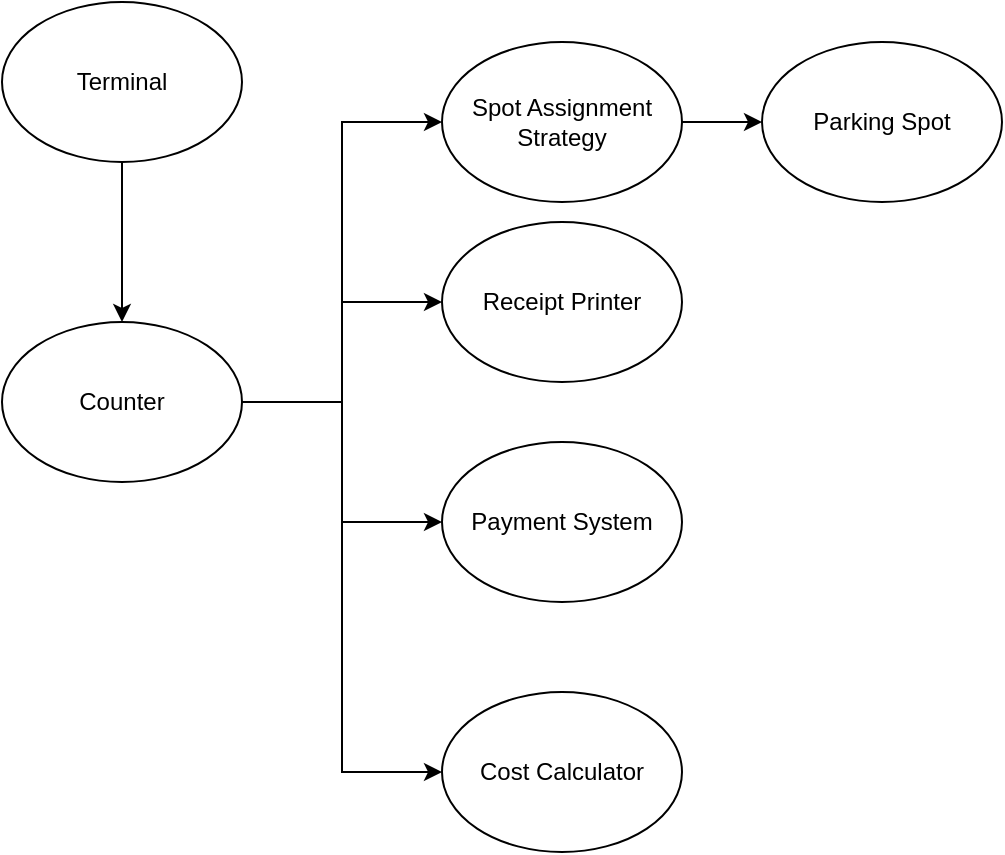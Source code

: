 <mxfile version="24.7.7" pages="2">
  <diagram name="Page-1" id="D8e8T32EyziB8KuOzcuP">
    <mxGraphModel dx="1712" dy="969" grid="1" gridSize="10" guides="1" tooltips="1" connect="1" arrows="1" fold="1" page="1" pageScale="1" pageWidth="827" pageHeight="1169" math="0" shadow="0">
      <root>
        <mxCell id="0" />
        <mxCell id="1" parent="0" />
        <mxCell id="xzlsIk4U3OdRP-VHH35J-20" style="edgeStyle=orthogonalEdgeStyle;rounded=0;orthogonalLoop=1;jettySize=auto;html=1;entryX=0.5;entryY=0;entryDx=0;entryDy=0;" parent="1" source="xzlsIk4U3OdRP-VHH35J-3" target="xzlsIk4U3OdRP-VHH35J-10" edge="1">
          <mxGeometry relative="1" as="geometry" />
        </mxCell>
        <mxCell id="xzlsIk4U3OdRP-VHH35J-3" value="Terminal" style="ellipse;whiteSpace=wrap;html=1;" parent="1" vertex="1">
          <mxGeometry x="180" y="160" width="120" height="80" as="geometry" />
        </mxCell>
        <mxCell id="xzlsIk4U3OdRP-VHH35J-6" value="Parking Spot" style="ellipse;whiteSpace=wrap;html=1;" parent="1" vertex="1">
          <mxGeometry x="560" y="180" width="120" height="80" as="geometry" />
        </mxCell>
        <mxCell id="xzlsIk4U3OdRP-VHH35J-17" style="edgeStyle=orthogonalEdgeStyle;rounded=0;orthogonalLoop=1;jettySize=auto;html=1;entryX=0;entryY=0.5;entryDx=0;entryDy=0;" parent="1" source="xzlsIk4U3OdRP-VHH35J-7" target="xzlsIk4U3OdRP-VHH35J-6" edge="1">
          <mxGeometry relative="1" as="geometry" />
        </mxCell>
        <mxCell id="xzlsIk4U3OdRP-VHH35J-7" value="Spot Assignment Strategy" style="ellipse;whiteSpace=wrap;html=1;" parent="1" vertex="1">
          <mxGeometry x="400" y="180" width="120" height="80" as="geometry" />
        </mxCell>
        <mxCell id="xzlsIk4U3OdRP-VHH35J-8" value="Receipt Printer" style="ellipse;whiteSpace=wrap;html=1;" parent="1" vertex="1">
          <mxGeometry x="400" y="270" width="120" height="80" as="geometry" />
        </mxCell>
        <mxCell id="xzlsIk4U3OdRP-VHH35J-9" value="Payment System" style="ellipse;whiteSpace=wrap;html=1;" parent="1" vertex="1">
          <mxGeometry x="400" y="380" width="120" height="80" as="geometry" />
        </mxCell>
        <mxCell id="xzlsIk4U3OdRP-VHH35J-13" style="edgeStyle=orthogonalEdgeStyle;rounded=0;orthogonalLoop=1;jettySize=auto;html=1;exitX=1;exitY=0.5;exitDx=0;exitDy=0;entryX=0;entryY=0.5;entryDx=0;entryDy=0;" parent="1" source="xzlsIk4U3OdRP-VHH35J-10" target="xzlsIk4U3OdRP-VHH35J-9" edge="1">
          <mxGeometry relative="1" as="geometry" />
        </mxCell>
        <mxCell id="xzlsIk4U3OdRP-VHH35J-15" style="edgeStyle=orthogonalEdgeStyle;rounded=0;orthogonalLoop=1;jettySize=auto;html=1;exitX=1;exitY=0.5;exitDx=0;exitDy=0;entryX=0;entryY=0.5;entryDx=0;entryDy=0;" parent="1" source="xzlsIk4U3OdRP-VHH35J-10" target="xzlsIk4U3OdRP-VHH35J-8" edge="1">
          <mxGeometry relative="1" as="geometry" />
        </mxCell>
        <mxCell id="xzlsIk4U3OdRP-VHH35J-16" style="edgeStyle=orthogonalEdgeStyle;rounded=0;orthogonalLoop=1;jettySize=auto;html=1;exitX=1;exitY=0.5;exitDx=0;exitDy=0;entryX=0;entryY=0.5;entryDx=0;entryDy=0;" parent="1" source="xzlsIk4U3OdRP-VHH35J-10" target="xzlsIk4U3OdRP-VHH35J-7" edge="1">
          <mxGeometry relative="1" as="geometry" />
        </mxCell>
        <mxCell id="xzlsIk4U3OdRP-VHH35J-21" style="edgeStyle=orthogonalEdgeStyle;rounded=0;orthogonalLoop=1;jettySize=auto;html=1;entryX=0;entryY=0.5;entryDx=0;entryDy=0;" parent="1" source="xzlsIk4U3OdRP-VHH35J-10" target="xzlsIk4U3OdRP-VHH35J-11" edge="1">
          <mxGeometry relative="1" as="geometry" />
        </mxCell>
        <mxCell id="xzlsIk4U3OdRP-VHH35J-10" value="Counter" style="ellipse;whiteSpace=wrap;html=1;" parent="1" vertex="1">
          <mxGeometry x="180" y="320" width="120" height="80" as="geometry" />
        </mxCell>
        <mxCell id="xzlsIk4U3OdRP-VHH35J-11" value="Cost Calculator" style="ellipse;whiteSpace=wrap;html=1;" parent="1" vertex="1">
          <mxGeometry x="400" y="505" width="120" height="80" as="geometry" />
        </mxCell>
      </root>
    </mxGraphModel>
  </diagram>
  <diagram id="ui4YtIHVpcOvyDYOn_GS" name="Page-2">
    <mxGraphModel dx="1712" dy="1003" grid="1" gridSize="10" guides="1" tooltips="1" connect="1" arrows="1" fold="1" page="1" pageScale="1" pageWidth="1169" pageHeight="827" math="0" shadow="0">
      <root>
        <mxCell id="0" />
        <mxCell id="1" parent="0" />
        <mxCell id="6b1HBPq6pn3hu895bJBS-1" value="Terminal" style="swimlane;fontStyle=2;align=center;verticalAlign=top;childLayout=stackLayout;horizontal=1;startSize=26;horizontalStack=0;resizeParent=1;resizeLast=0;collapsible=1;marginBottom=0;rounded=0;shadow=0;strokeWidth=1;" parent="1" vertex="1">
          <mxGeometry x="190" y="230" width="160" height="138" as="geometry">
            <mxRectangle x="230" y="140" width="160" height="26" as="alternateBounds" />
          </mxGeometry>
        </mxCell>
        <mxCell id="x5vXxyGRa2mUI0u7fseg-1" value="name" style="text;align=left;verticalAlign=top;spacingLeft=4;spacingRight=4;overflow=hidden;rotatable=0;points=[[0,0.5],[1,0.5]];portConstraint=eastwest;" parent="6b1HBPq6pn3hu895bJBS-1" vertex="1">
          <mxGeometry y="26" width="160" height="26" as="geometry" />
        </mxCell>
        <mxCell id="6b1HBPq6pn3hu895bJBS-2" value="location" style="text;align=left;verticalAlign=top;spacingLeft=4;spacingRight=4;overflow=hidden;rotatable=0;points=[[0,0.5],[1,0.5]];portConstraint=eastwest;" parent="6b1HBPq6pn3hu895bJBS-1" vertex="1">
          <mxGeometry y="52" width="160" height="26" as="geometry" />
        </mxCell>
        <mxCell id="x5vXxyGRa2mUI0u7fseg-3" value="name" style="text;align=left;verticalAlign=top;spacingLeft=4;spacingRight=4;overflow=hidden;rotatable=0;points=[[0,0.5],[1,0.5]];portConstraint=eastwest;" parent="6b1HBPq6pn3hu895bJBS-1" vertex="1">
          <mxGeometry y="78" width="160" height="26" as="geometry" />
        </mxCell>
        <mxCell id="6b1HBPq6pn3hu895bJBS-5" value="" style="line;html=1;strokeWidth=1;align=left;verticalAlign=middle;spacingTop=-1;spacingLeft=3;spacingRight=3;rotatable=0;labelPosition=right;points=[];portConstraint=eastwest;" parent="6b1HBPq6pn3hu895bJBS-1" vertex="1">
          <mxGeometry y="104" width="160" height="8" as="geometry" />
        </mxCell>
        <mxCell id="6b1HBPq6pn3hu895bJBS-6" value="Purchase Parking Pass" style="text;align=left;verticalAlign=top;spacingLeft=4;spacingRight=4;overflow=hidden;rotatable=0;points=[[0,0.5],[1,0.5]];portConstraint=eastwest;" parent="6b1HBPq6pn3hu895bJBS-1" vertex="1">
          <mxGeometry y="112" width="160" height="26" as="geometry" />
        </mxCell>
        <mxCell id="6b1HBPq6pn3hu895bJBS-7" value="Entry Terminal" style="swimlane;fontStyle=0;align=center;verticalAlign=top;childLayout=stackLayout;horizontal=1;startSize=26;horizontalStack=0;resizeParent=1;resizeLast=0;collapsible=1;marginBottom=0;rounded=0;shadow=0;strokeWidth=1;" parent="1" vertex="1">
          <mxGeometry x="90" y="500" width="160" height="138" as="geometry">
            <mxRectangle x="20" y="360" width="160" height="26" as="alternateBounds" />
          </mxGeometry>
        </mxCell>
        <mxCell id="6b1HBPq6pn3hu895bJBS-8" value="Student Number" style="text;align=left;verticalAlign=top;spacingLeft=4;spacingRight=4;overflow=hidden;rotatable=0;points=[[0,0.5],[1,0.5]];portConstraint=eastwest;" parent="6b1HBPq6pn3hu895bJBS-7" vertex="1">
          <mxGeometry y="26" width="160" height="26" as="geometry" />
        </mxCell>
        <mxCell id="6b1HBPq6pn3hu895bJBS-9" value="Average Mark" style="text;align=left;verticalAlign=top;spacingLeft=4;spacingRight=4;overflow=hidden;rotatable=0;points=[[0,0.5],[1,0.5]];portConstraint=eastwest;rounded=0;shadow=0;html=0;" parent="6b1HBPq6pn3hu895bJBS-7" vertex="1">
          <mxGeometry y="52" width="160" height="26" as="geometry" />
        </mxCell>
        <mxCell id="6b1HBPq6pn3hu895bJBS-10" value="" style="line;html=1;strokeWidth=1;align=left;verticalAlign=middle;spacingTop=-1;spacingLeft=3;spacingRight=3;rotatable=0;labelPosition=right;points=[];portConstraint=eastwest;" parent="6b1HBPq6pn3hu895bJBS-7" vertex="1">
          <mxGeometry y="78" width="160" height="8" as="geometry" />
        </mxCell>
        <mxCell id="6b1HBPq6pn3hu895bJBS-11" value="Is Eligible To Enroll" style="text;align=left;verticalAlign=top;spacingLeft=4;spacingRight=4;overflow=hidden;rotatable=0;points=[[0,0.5],[1,0.5]];portConstraint=eastwest;fontStyle=4" parent="6b1HBPq6pn3hu895bJBS-7" vertex="1">
          <mxGeometry y="86" width="160" height="26" as="geometry" />
        </mxCell>
        <mxCell id="6b1HBPq6pn3hu895bJBS-12" value="Get Seminars Taken" style="text;align=left;verticalAlign=top;spacingLeft=4;spacingRight=4;overflow=hidden;rotatable=0;points=[[0,0.5],[1,0.5]];portConstraint=eastwest;" parent="6b1HBPq6pn3hu895bJBS-7" vertex="1">
          <mxGeometry y="112" width="160" height="26" as="geometry" />
        </mxCell>
        <mxCell id="6b1HBPq6pn3hu895bJBS-13" value="" style="endArrow=block;endSize=10;endFill=0;shadow=0;strokeWidth=1;rounded=0;curved=0;edgeStyle=elbowEdgeStyle;elbow=vertical;" parent="1" source="6b1HBPq6pn3hu895bJBS-7" target="6b1HBPq6pn3hu895bJBS-1" edge="1">
          <mxGeometry width="160" relative="1" as="geometry">
            <mxPoint x="260" y="343" as="sourcePoint" />
            <mxPoint x="260" y="343" as="targetPoint" />
          </mxGeometry>
        </mxCell>
        <mxCell id="6b1HBPq6pn3hu895bJBS-14" value="Exit Terminal" style="swimlane;fontStyle=0;align=center;verticalAlign=top;childLayout=stackLayout;horizontal=1;startSize=26;horizontalStack=0;resizeParent=1;resizeLast=0;collapsible=1;marginBottom=0;rounded=0;shadow=0;strokeWidth=1;" parent="1" vertex="1">
          <mxGeometry x="280" y="500" width="160" height="70" as="geometry">
            <mxRectangle x="340" y="380" width="170" height="26" as="alternateBounds" />
          </mxGeometry>
        </mxCell>
        <mxCell id="6b1HBPq6pn3hu895bJBS-15" value="Salary" style="text;align=left;verticalAlign=top;spacingLeft=4;spacingRight=4;overflow=hidden;rotatable=0;points=[[0,0.5],[1,0.5]];portConstraint=eastwest;" parent="6b1HBPq6pn3hu895bJBS-14" vertex="1">
          <mxGeometry y="26" width="160" height="26" as="geometry" />
        </mxCell>
        <mxCell id="6b1HBPq6pn3hu895bJBS-16" value="" style="line;html=1;strokeWidth=1;align=left;verticalAlign=middle;spacingTop=-1;spacingLeft=3;spacingRight=3;rotatable=0;labelPosition=right;points=[];portConstraint=eastwest;" parent="6b1HBPq6pn3hu895bJBS-14" vertex="1">
          <mxGeometry y="52" width="160" height="8" as="geometry" />
        </mxCell>
        <mxCell id="6b1HBPq6pn3hu895bJBS-17" value="" style="endArrow=block;endSize=10;endFill=0;shadow=0;strokeWidth=1;rounded=0;curved=0;edgeStyle=elbowEdgeStyle;elbow=vertical;" parent="1" source="6b1HBPq6pn3hu895bJBS-14" target="6b1HBPq6pn3hu895bJBS-1" edge="1">
          <mxGeometry width="160" relative="1" as="geometry">
            <mxPoint x="270" y="513" as="sourcePoint" />
            <mxPoint x="370" y="411" as="targetPoint" />
          </mxGeometry>
        </mxCell>
        <mxCell id="6b1HBPq6pn3hu895bJBS-18" value="Location" style="swimlane;fontStyle=0;align=center;verticalAlign=top;childLayout=stackLayout;horizontal=1;startSize=26;horizontalStack=0;resizeParent=1;resizeLast=0;collapsible=1;marginBottom=0;rounded=0;shadow=0;strokeWidth=1;" parent="1" vertex="1">
          <mxGeometry x="550" y="495.5" width="160" height="141" as="geometry">
            <mxRectangle x="550" y="140" width="160" height="26" as="alternateBounds" />
          </mxGeometry>
        </mxCell>
        <mxCell id="6b1HBPq6pn3hu895bJBS-19" value="Latitude" style="text;align=left;verticalAlign=top;spacingLeft=4;spacingRight=4;overflow=hidden;rotatable=0;points=[[0,0.5],[1,0.5]];portConstraint=eastwest;" parent="6b1HBPq6pn3hu895bJBS-18" vertex="1">
          <mxGeometry y="26" width="160" height="26" as="geometry" />
        </mxCell>
        <mxCell id="x5vXxyGRa2mUI0u7fseg-17" value="Longitude" style="text;align=left;verticalAlign=top;spacingLeft=4;spacingRight=4;overflow=hidden;rotatable=0;points=[[0,0.5],[1,0.5]];portConstraint=eastwest;" parent="6b1HBPq6pn3hu895bJBS-18" vertex="1">
          <mxGeometry y="52" width="160" height="26" as="geometry" />
        </mxCell>
        <mxCell id="6b1HBPq6pn3hu895bJBS-24" value="" style="line;html=1;strokeWidth=1;align=left;verticalAlign=middle;spacingTop=-1;spacingLeft=3;spacingRight=3;rotatable=0;labelPosition=right;points=[];portConstraint=eastwest;" parent="6b1HBPq6pn3hu895bJBS-18" vertex="1">
          <mxGeometry y="78" width="160" height="8" as="geometry" />
        </mxCell>
        <mxCell id="6b1HBPq6pn3hu895bJBS-25" value="getDistanceFrom(location)" style="text;align=left;verticalAlign=top;spacingLeft=4;spacingRight=4;overflow=hidden;rotatable=0;points=[[0,0.5],[1,0.5]];portConstraint=eastwest;" parent="6b1HBPq6pn3hu895bJBS-18" vertex="1">
          <mxGeometry y="86" width="160" height="26" as="geometry" />
        </mxCell>
        <mxCell id="x5vXxyGRa2mUI0u7fseg-18" style="edgeStyle=orthogonalEdgeStyle;rounded=0;orthogonalLoop=1;jettySize=auto;html=1;entryX=0.5;entryY=0;entryDx=0;entryDy=0;" parent="1" source="x5vXxyGRa2mUI0u7fseg-5" target="6b1HBPq6pn3hu895bJBS-18" edge="1">
          <mxGeometry relative="1" as="geometry" />
        </mxCell>
        <mxCell id="x5vXxyGRa2mUI0u7fseg-5" value="Counter" style="swimlane;fontStyle=0;align=center;verticalAlign=top;childLayout=stackLayout;horizontal=1;startSize=26;horizontalStack=0;resizeParent=1;resizeLast=0;collapsible=1;marginBottom=0;rounded=0;shadow=0;strokeWidth=1;" parent="1" vertex="1">
          <mxGeometry x="550" y="140" width="210" height="220" as="geometry">
            <mxRectangle x="550" y="140" width="160" height="26" as="alternateBounds" />
          </mxGeometry>
        </mxCell>
        <mxCell id="x5vXxyGRa2mUI0u7fseg-19" value="name" style="text;align=left;verticalAlign=top;spacingLeft=4;spacingRight=4;overflow=hidden;rotatable=0;points=[[0,0.5],[1,0.5]];portConstraint=eastwest;rounded=0;shadow=0;html=0;" parent="x5vXxyGRa2mUI0u7fseg-5" vertex="1">
          <mxGeometry y="26" width="210" height="26" as="geometry" />
        </mxCell>
        <mxCell id="x5vXxyGRa2mUI0u7fseg-6" value="location" style="text;align=left;verticalAlign=top;spacingLeft=4;spacingRight=4;overflow=hidden;rotatable=0;points=[[0,0.5],[1,0.5]];portConstraint=eastwest;" parent="x5vXxyGRa2mUI0u7fseg-5" vertex="1">
          <mxGeometry y="52" width="210" height="26" as="geometry" />
        </mxCell>
        <mxCell id="x5vXxyGRa2mUI0u7fseg-7" value="printer" style="text;align=left;verticalAlign=top;spacingLeft=4;spacingRight=4;overflow=hidden;rotatable=0;points=[[0,0.5],[1,0.5]];portConstraint=eastwest;rounded=0;shadow=0;html=0;" parent="x5vXxyGRa2mUI0u7fseg-5" vertex="1">
          <mxGeometry y="78" width="210" height="26" as="geometry" />
        </mxCell>
        <mxCell id="IUedCoh8CBCCOtUEjnt8-25" value="paymentSystem" style="text;align=left;verticalAlign=top;spacingLeft=4;spacingRight=4;overflow=hidden;rotatable=0;points=[[0,0.5],[1,0.5]];portConstraint=eastwest;rounded=0;shadow=0;html=0;" parent="x5vXxyGRa2mUI0u7fseg-5" vertex="1">
          <mxGeometry y="104" width="210" height="26" as="geometry" />
        </mxCell>
        <mxCell id="x5vXxyGRa2mUI0u7fseg-11" value="" style="line;html=1;strokeWidth=1;align=left;verticalAlign=middle;spacingTop=-1;spacingLeft=3;spacingRight=3;rotatable=0;labelPosition=right;points=[];portConstraint=eastwest;" parent="x5vXxyGRa2mUI0u7fseg-5" vertex="1">
          <mxGeometry y="130" width="210" height="8" as="geometry" />
        </mxCell>
        <mxCell id="x5vXxyGRa2mUI0u7fseg-12" value="purchaseParkingPass(parkingSpot)" style="text;align=left;verticalAlign=top;spacingLeft=4;spacingRight=4;overflow=hidden;rotatable=0;points=[[0,0.5],[1,0.5]];portConstraint=eastwest;" parent="x5vXxyGRa2mUI0u7fseg-5" vertex="1">
          <mxGeometry y="138" width="210" height="26" as="geometry" />
        </mxCell>
        <mxCell id="x5vXxyGRa2mUI0u7fseg-13" value="Output As Label" style="text;align=left;verticalAlign=top;spacingLeft=4;spacingRight=4;overflow=hidden;rotatable=0;points=[[0,0.5],[1,0.5]];portConstraint=eastwest;" parent="x5vXxyGRa2mUI0u7fseg-5" vertex="1">
          <mxGeometry y="164" width="210" height="26" as="geometry" />
        </mxCell>
        <mxCell id="x5vXxyGRa2mUI0u7fseg-14" style="edgeStyle=orthogonalEdgeStyle;rounded=0;orthogonalLoop=1;jettySize=auto;html=1;entryX=0;entryY=0.5;entryDx=0;entryDy=0;" parent="1" source="x5vXxyGRa2mUI0u7fseg-1" target="x5vXxyGRa2mUI0u7fseg-5" edge="1">
          <mxGeometry relative="1" as="geometry" />
        </mxCell>
        <mxCell id="x5vXxyGRa2mUI0u7fseg-16" style="edgeStyle=orthogonalEdgeStyle;rounded=0;orthogonalLoop=1;jettySize=auto;html=1;entryX=0;entryY=0.5;entryDx=0;entryDy=0;" parent="1" source="x5vXxyGRa2mUI0u7fseg-1" target="6b1HBPq6pn3hu895bJBS-18" edge="1">
          <mxGeometry relative="1" as="geometry" />
        </mxCell>
        <mxCell id="x5vXxyGRa2mUI0u7fseg-20" value="Printer" style="swimlane;fontStyle=0;align=center;verticalAlign=top;childLayout=stackLayout;horizontal=1;startSize=26;horizontalStack=0;resizeParent=1;resizeLast=0;collapsible=1;marginBottom=0;rounded=0;shadow=0;strokeWidth=1;" parent="1" vertex="1">
          <mxGeometry x="1140" y="80" width="160" height="70" as="geometry">
            <mxRectangle x="340" y="380" width="170" height="26" as="alternateBounds" />
          </mxGeometry>
        </mxCell>
        <mxCell id="x5vXxyGRa2mUI0u7fseg-22" value="" style="line;html=1;strokeWidth=1;align=left;verticalAlign=middle;spacingTop=-1;spacingLeft=3;spacingRight=3;rotatable=0;labelPosition=right;points=[];portConstraint=eastwest;" parent="x5vXxyGRa2mUI0u7fseg-20" vertex="1">
          <mxGeometry y="26" width="160" height="8" as="geometry" />
        </mxCell>
        <mxCell id="x5vXxyGRa2mUI0u7fseg-21" value="print(text)" style="text;align=left;verticalAlign=top;spacingLeft=4;spacingRight=4;overflow=hidden;rotatable=0;points=[[0,0.5],[1,0.5]];portConstraint=eastwest;" parent="x5vXxyGRa2mUI0u7fseg-20" vertex="1">
          <mxGeometry y="34" width="160" height="26" as="geometry" />
        </mxCell>
        <mxCell id="x5vXxyGRa2mUI0u7fseg-23" style="edgeStyle=orthogonalEdgeStyle;rounded=0;orthogonalLoop=1;jettySize=auto;html=1;entryX=0;entryY=0.5;entryDx=0;entryDy=0;" parent="1" source="x5vXxyGRa2mUI0u7fseg-11" target="x5vXxyGRa2mUI0u7fseg-21" edge="1">
          <mxGeometry relative="1" as="geometry" />
        </mxCell>
        <mxCell id="IUedCoh8CBCCOtUEjnt8-1" value="PaymentSystem" style="swimlane;fontStyle=0;align=center;verticalAlign=top;childLayout=stackLayout;horizontal=1;startSize=26;horizontalStack=0;resizeParent=1;resizeLast=0;collapsible=1;marginBottom=0;rounded=0;shadow=0;strokeWidth=1;" parent="1" vertex="1">
          <mxGeometry x="1140" y="170" width="160" height="70" as="geometry">
            <mxRectangle x="340" y="380" width="170" height="26" as="alternateBounds" />
          </mxGeometry>
        </mxCell>
        <mxCell id="IUedCoh8CBCCOtUEjnt8-2" value="" style="line;html=1;strokeWidth=1;align=left;verticalAlign=middle;spacingTop=-1;spacingLeft=3;spacingRight=3;rotatable=0;labelPosition=right;points=[];portConstraint=eastwest;" parent="IUedCoh8CBCCOtUEjnt8-1" vertex="1">
          <mxGeometry y="26" width="160" height="8" as="geometry" />
        </mxCell>
        <mxCell id="IUedCoh8CBCCOtUEjnt8-3" value="bool pay(Double amount)" style="text;align=left;verticalAlign=top;spacingLeft=4;spacingRight=4;overflow=hidden;rotatable=0;points=[[0,0.5],[1,0.5]];portConstraint=eastwest;" parent="IUedCoh8CBCCOtUEjnt8-1" vertex="1">
          <mxGeometry y="34" width="160" height="26" as="geometry" />
        </mxCell>
        <mxCell id="IUedCoh8CBCCOtUEjnt8-4" style="edgeStyle=orthogonalEdgeStyle;rounded=0;orthogonalLoop=1;jettySize=auto;html=1;entryX=0;entryY=0.5;entryDx=0;entryDy=0;" parent="1" source="x5vXxyGRa2mUI0u7fseg-11" target="IUedCoh8CBCCOtUEjnt8-1" edge="1">
          <mxGeometry relative="1" as="geometry" />
        </mxCell>
        <mxCell id="6XZOZ9Hqp6bW_zZxwJHu-26" style="rounded=0;orthogonalLoop=1;jettySize=auto;html=1;endArrow=block;endFill=0;edgeStyle=elbowEdgeStyle;elbow=vertical;" edge="1" parent="1" source="IUedCoh8CBCCOtUEjnt8-6">
          <mxGeometry relative="1" as="geometry">
            <mxPoint x="1210" y="240" as="targetPoint" />
          </mxGeometry>
        </mxCell>
        <mxCell id="IUedCoh8CBCCOtUEjnt8-6" value="Cash" style="swimlane;fontStyle=0;align=center;verticalAlign=top;childLayout=stackLayout;horizontal=1;startSize=26;horizontalStack=0;resizeParent=1;resizeLast=0;collapsible=1;marginBottom=0;rounded=0;shadow=0;strokeWidth=1;" parent="1" vertex="1">
          <mxGeometry x="1020" y="425.5" width="160" height="70" as="geometry">
            <mxRectangle x="340" y="380" width="170" height="26" as="alternateBounds" />
          </mxGeometry>
        </mxCell>
        <mxCell id="IUedCoh8CBCCOtUEjnt8-7" value="" style="line;html=1;strokeWidth=1;align=left;verticalAlign=middle;spacingTop=-1;spacingLeft=3;spacingRight=3;rotatable=0;labelPosition=right;points=[];portConstraint=eastwest;" parent="IUedCoh8CBCCOtUEjnt8-6" vertex="1">
          <mxGeometry y="26" width="160" height="8" as="geometry" />
        </mxCell>
        <mxCell id="IUedCoh8CBCCOtUEjnt8-8" value="bool pay(Double amount)" style="text;align=left;verticalAlign=top;spacingLeft=4;spacingRight=4;overflow=hidden;rotatable=0;points=[[0,0.5],[1,0.5]];portConstraint=eastwest;" parent="IUedCoh8CBCCOtUEjnt8-6" vertex="1">
          <mxGeometry y="34" width="160" height="26" as="geometry" />
        </mxCell>
        <mxCell id="6XZOZ9Hqp6bW_zZxwJHu-27" style="rounded=0;orthogonalLoop=1;jettySize=auto;html=1;endArrow=block;endFill=0;edgeStyle=elbowEdgeStyle;elbow=vertical;" edge="1" parent="1" source="IUedCoh8CBCCOtUEjnt8-9">
          <mxGeometry relative="1" as="geometry">
            <mxPoint x="1210" y="240" as="targetPoint" />
          </mxGeometry>
        </mxCell>
        <mxCell id="IUedCoh8CBCCOtUEjnt8-9" value="UPI" style="swimlane;fontStyle=0;align=center;verticalAlign=top;childLayout=stackLayout;horizontal=1;startSize=26;horizontalStack=0;resizeParent=1;resizeLast=0;collapsible=1;marginBottom=0;rounded=0;shadow=0;strokeWidth=1;" parent="1" vertex="1">
          <mxGeometry x="1250" y="425.5" width="160" height="70" as="geometry">
            <mxRectangle x="340" y="380" width="170" height="26" as="alternateBounds" />
          </mxGeometry>
        </mxCell>
        <mxCell id="IUedCoh8CBCCOtUEjnt8-10" value="" style="line;html=1;strokeWidth=1;align=left;verticalAlign=middle;spacingTop=-1;spacingLeft=3;spacingRight=3;rotatable=0;labelPosition=right;points=[];portConstraint=eastwest;" parent="IUedCoh8CBCCOtUEjnt8-9" vertex="1">
          <mxGeometry y="26" width="160" height="8" as="geometry" />
        </mxCell>
        <mxCell id="IUedCoh8CBCCOtUEjnt8-11" value="bool pay(Double amount)" style="text;align=left;verticalAlign=top;spacingLeft=4;spacingRight=4;overflow=hidden;rotatable=0;points=[[0,0.5],[1,0.5]];portConstraint=eastwest;" parent="IUedCoh8CBCCOtUEjnt8-9" vertex="1">
          <mxGeometry y="34" width="160" height="26" as="geometry" />
        </mxCell>
        <mxCell id="6XZOZ9Hqp6bW_zZxwJHu-28" style="rounded=0;orthogonalLoop=1;jettySize=auto;html=1;endArrow=block;endFill=0;edgeStyle=elbowEdgeStyle;elbow=vertical;" edge="1" parent="1" source="IUedCoh8CBCCOtUEjnt8-14">
          <mxGeometry relative="1" as="geometry">
            <mxPoint x="1210" y="240" as="targetPoint" />
          </mxGeometry>
        </mxCell>
        <mxCell id="IUedCoh8CBCCOtUEjnt8-14" value="Card" style="swimlane;fontStyle=0;align=center;verticalAlign=top;childLayout=stackLayout;horizontal=1;startSize=26;horizontalStack=0;resizeParent=1;resizeLast=0;collapsible=1;marginBottom=0;rounded=0;shadow=0;strokeWidth=1;" parent="1" vertex="1">
          <mxGeometry x="1140" y="514" width="160" height="70" as="geometry">
            <mxRectangle x="340" y="380" width="170" height="26" as="alternateBounds" />
          </mxGeometry>
        </mxCell>
        <mxCell id="IUedCoh8CBCCOtUEjnt8-15" value="" style="line;html=1;strokeWidth=1;align=left;verticalAlign=middle;spacingTop=-1;spacingLeft=3;spacingRight=3;rotatable=0;labelPosition=right;points=[];portConstraint=eastwest;" parent="IUedCoh8CBCCOtUEjnt8-14" vertex="1">
          <mxGeometry y="26" width="160" height="8" as="geometry" />
        </mxCell>
        <mxCell id="IUedCoh8CBCCOtUEjnt8-16" value="bool pay(Double amount)" style="text;align=left;verticalAlign=top;spacingLeft=4;spacingRight=4;overflow=hidden;rotatable=0;points=[[0,0.5],[1,0.5]];portConstraint=eastwest;" parent="IUedCoh8CBCCOtUEjnt8-14" vertex="1">
          <mxGeometry y="34" width="160" height="26" as="geometry" />
        </mxCell>
        <mxCell id="IUedCoh8CBCCOtUEjnt8-39" style="edgeStyle=orthogonalEdgeStyle;rounded=0;orthogonalLoop=1;jettySize=auto;html=1;fontFamily=Helvetica;fontSize=12;fontColor=default;fontStyle=0;" parent="1" source="IUedCoh8CBCCOtUEjnt8-34" target="x5vXxyGRa2mUI0u7fseg-12" edge="1">
          <mxGeometry relative="1" as="geometry" />
        </mxCell>
        <mxCell id="IUedCoh8CBCCOtUEjnt8-34" value="ParkingSpot" style="swimlane;fontStyle=0;align=center;verticalAlign=top;childLayout=stackLayout;horizontal=1;startSize=26;horizontalStack=0;resizeParent=1;resizeLast=0;collapsible=1;marginBottom=0;rounded=0;shadow=0;strokeWidth=1;" parent="1" vertex="1">
          <mxGeometry x="820" y="481" width="190" height="140" as="geometry">
            <mxRectangle x="550" y="140" width="160" height="26" as="alternateBounds" />
          </mxGeometry>
        </mxCell>
        <mxCell id="IUedCoh8CBCCOtUEjnt8-35" value="Location" style="text;align=left;verticalAlign=top;spacingLeft=4;spacingRight=4;overflow=hidden;rotatable=0;points=[[0,0.5],[1,0.5]];portConstraint=eastwest;" parent="IUedCoh8CBCCOtUEjnt8-34" vertex="1">
          <mxGeometry y="26" width="190" height="26" as="geometry" />
        </mxCell>
        <mxCell id="6XZOZ9Hqp6bW_zZxwJHu-23" value="Status" style="text;align=left;verticalAlign=top;spacingLeft=4;spacingRight=4;overflow=hidden;rotatable=0;points=[[0,0.5],[1,0.5]];portConstraint=eastwest;" vertex="1" parent="IUedCoh8CBCCOtUEjnt8-34">
          <mxGeometry y="52" width="190" height="26" as="geometry" />
        </mxCell>
        <mxCell id="IUedCoh8CBCCOtUEjnt8-37" value="" style="line;html=1;strokeWidth=1;align=left;verticalAlign=middle;spacingTop=-1;spacingLeft=3;spacingRight=3;rotatable=0;labelPosition=right;points=[];portConstraint=eastwest;" parent="IUedCoh8CBCCOtUEjnt8-34" vertex="1">
          <mxGeometry y="78" width="190" height="8" as="geometry" />
        </mxCell>
        <mxCell id="6XZOZ9Hqp6bW_zZxwJHu-4" value="abstract getHourlyParkingRate" style="text;align=left;verticalAlign=top;spacingLeft=4;spacingRight=4;overflow=hidden;rotatable=0;points=[[0,0.5],[1,0.5]];portConstraint=eastwest;" vertex="1" parent="IUedCoh8CBCCOtUEjnt8-34">
          <mxGeometry y="86" width="190" height="26" as="geometry" />
        </mxCell>
        <mxCell id="IUedCoh8CBCCOtUEjnt8-40" style="edgeStyle=orthogonalEdgeStyle;rounded=0;orthogonalLoop=1;jettySize=auto;html=1;entryX=1;entryY=0.5;entryDx=0;entryDy=0;fontFamily=Helvetica;fontSize=12;fontColor=default;fontStyle=0;exitX=0;exitY=0.5;exitDx=0;exitDy=0;" parent="1" source="6XZOZ9Hqp6bW_zZxwJHu-4" target="x5vXxyGRa2mUI0u7fseg-17" edge="1">
          <mxGeometry relative="1" as="geometry">
            <mxPoint x="820" y="545" as="sourcePoint" />
          </mxGeometry>
        </mxCell>
        <mxCell id="6XZOZ9Hqp6bW_zZxwJHu-5" style="edgeStyle=orthogonalEdgeStyle;rounded=0;orthogonalLoop=1;jettySize=auto;html=1;entryX=0.5;entryY=1;entryDx=0;entryDy=0;" edge="1" parent="1" source="6XZOZ9Hqp6bW_zZxwJHu-1" target="IUedCoh8CBCCOtUEjnt8-34">
          <mxGeometry relative="1" as="geometry" />
        </mxCell>
        <mxCell id="6XZOZ9Hqp6bW_zZxwJHu-1" value="SmallParkingSpot" style="swimlane;fontStyle=0;align=center;verticalAlign=top;childLayout=stackLayout;horizontal=1;startSize=26;horizontalStack=0;resizeParent=1;resizeLast=0;collapsible=1;marginBottom=0;rounded=0;shadow=0;strokeWidth=1;" vertex="1" parent="1">
          <mxGeometry x="510" y="710" width="160" height="70" as="geometry">
            <mxRectangle x="340" y="380" width="170" height="26" as="alternateBounds" />
          </mxGeometry>
        </mxCell>
        <mxCell id="6XZOZ9Hqp6bW_zZxwJHu-2" value="" style="line;html=1;strokeWidth=1;align=left;verticalAlign=middle;spacingTop=-1;spacingLeft=3;spacingRight=3;rotatable=0;labelPosition=right;points=[];portConstraint=eastwest;" vertex="1" parent="6XZOZ9Hqp6bW_zZxwJHu-1">
          <mxGeometry y="26" width="160" height="8" as="geometry" />
        </mxCell>
        <mxCell id="6XZOZ9Hqp6bW_zZxwJHu-19" style="edgeStyle=orthogonalEdgeStyle;rounded=0;orthogonalLoop=1;jettySize=auto;html=1;entryX=0.5;entryY=1;entryDx=0;entryDy=0;" edge="1" parent="1" source="6XZOZ9Hqp6bW_zZxwJHu-6" target="IUedCoh8CBCCOtUEjnt8-34">
          <mxGeometry relative="1" as="geometry" />
        </mxCell>
        <mxCell id="6XZOZ9Hqp6bW_zZxwJHu-6" value="HandicapParkingSpot" style="swimlane;fontStyle=0;align=center;verticalAlign=top;childLayout=stackLayout;horizontal=1;startSize=26;horizontalStack=0;resizeParent=1;resizeLast=0;collapsible=1;marginBottom=0;rounded=0;shadow=0;strokeWidth=1;" vertex="1" parent="1">
          <mxGeometry x="710" y="790" width="160" height="70" as="geometry">
            <mxRectangle x="340" y="380" width="170" height="26" as="alternateBounds" />
          </mxGeometry>
        </mxCell>
        <mxCell id="6XZOZ9Hqp6bW_zZxwJHu-7" value="" style="line;html=1;strokeWidth=1;align=left;verticalAlign=middle;spacingTop=-1;spacingLeft=3;spacingRight=3;rotatable=0;labelPosition=right;points=[];portConstraint=eastwest;" vertex="1" parent="6XZOZ9Hqp6bW_zZxwJHu-6">
          <mxGeometry y="26" width="160" height="8" as="geometry" />
        </mxCell>
        <mxCell id="6XZOZ9Hqp6bW_zZxwJHu-16" style="edgeStyle=orthogonalEdgeStyle;rounded=0;orthogonalLoop=1;jettySize=auto;html=1;entryX=0.5;entryY=1;entryDx=0;entryDy=0;" edge="1" parent="1" source="6XZOZ9Hqp6bW_zZxwJHu-8" target="IUedCoh8CBCCOtUEjnt8-34">
          <mxGeometry relative="1" as="geometry" />
        </mxCell>
        <mxCell id="6XZOZ9Hqp6bW_zZxwJHu-8" value="LargeParkingSpot" style="swimlane;fontStyle=0;align=center;verticalAlign=top;childLayout=stackLayout;horizontal=1;startSize=26;horizontalStack=0;resizeParent=1;resizeLast=0;collapsible=1;marginBottom=0;rounded=0;shadow=0;strokeWidth=1;" vertex="1" parent="1">
          <mxGeometry x="960" y="780" width="160" height="70" as="geometry">
            <mxRectangle x="340" y="380" width="170" height="26" as="alternateBounds" />
          </mxGeometry>
        </mxCell>
        <mxCell id="6XZOZ9Hqp6bW_zZxwJHu-9" value="" style="line;html=1;strokeWidth=1;align=left;verticalAlign=middle;spacingTop=-1;spacingLeft=3;spacingRight=3;rotatable=0;labelPosition=right;points=[];portConstraint=eastwest;" vertex="1" parent="6XZOZ9Hqp6bW_zZxwJHu-8">
          <mxGeometry y="26" width="160" height="8" as="geometry" />
        </mxCell>
        <mxCell id="6XZOZ9Hqp6bW_zZxwJHu-18" style="edgeStyle=orthogonalEdgeStyle;rounded=0;orthogonalLoop=1;jettySize=auto;html=1;entryX=0.5;entryY=1;entryDx=0;entryDy=0;" edge="1" parent="1" source="6XZOZ9Hqp6bW_zZxwJHu-10" target="IUedCoh8CBCCOtUEjnt8-34">
          <mxGeometry relative="1" as="geometry" />
        </mxCell>
        <mxCell id="6XZOZ9Hqp6bW_zZxwJHu-10" value="MediumParkingSpot" style="swimlane;fontStyle=0;align=center;verticalAlign=top;childLayout=stackLayout;horizontal=1;startSize=26;horizontalStack=0;resizeParent=1;resizeLast=0;collapsible=1;marginBottom=0;rounded=0;shadow=0;strokeWidth=1;" vertex="1" parent="1">
          <mxGeometry x="1150" y="710" width="160" height="70" as="geometry">
            <mxRectangle x="340" y="380" width="170" height="26" as="alternateBounds" />
          </mxGeometry>
        </mxCell>
        <mxCell id="6XZOZ9Hqp6bW_zZxwJHu-11" value="" style="line;html=1;strokeWidth=1;align=left;verticalAlign=middle;spacingTop=-1;spacingLeft=3;spacingRight=3;rotatable=0;labelPosition=right;points=[];portConstraint=eastwest;" vertex="1" parent="6XZOZ9Hqp6bW_zZxwJHu-10">
          <mxGeometry y="26" width="160" height="8" as="geometry" />
        </mxCell>
        <mxCell id="6XZOZ9Hqp6bW_zZxwJHu-29" value="" style="group" vertex="1" connectable="0" parent="1">
          <mxGeometry x="1370" y="130" width="260" height="100" as="geometry" />
        </mxCell>
        <mxCell id="6XZOZ9Hqp6bW_zZxwJHu-20" value="TarrifCalculator" style="swimlane;fontStyle=0;align=center;verticalAlign=top;childLayout=stackLayout;horizontal=1;startSize=26;horizontalStack=0;resizeParent=1;resizeLast=0;collapsible=1;marginBottom=0;rounded=0;shadow=0;strokeWidth=1;" vertex="1" parent="6XZOZ9Hqp6bW_zZxwJHu-29">
          <mxGeometry y="30" width="260" height="70" as="geometry">
            <mxRectangle x="340" y="380" width="170" height="26" as="alternateBounds" />
          </mxGeometry>
        </mxCell>
        <mxCell id="6XZOZ9Hqp6bW_zZxwJHu-21" value="" style="line;html=1;strokeWidth=1;align=left;verticalAlign=middle;spacingTop=-1;spacingLeft=3;spacingRight=3;rotatable=0;labelPosition=right;points=[];portConstraint=eastwest;" vertex="1" parent="6XZOZ9Hqp6bW_zZxwJHu-20">
          <mxGeometry y="26" width="260" height="8" as="geometry" />
        </mxCell>
        <mxCell id="6XZOZ9Hqp6bW_zZxwJHu-22" value="double calculateAmount(terminal, parkingSpot)" style="text;align=left;verticalAlign=top;spacingLeft=4;spacingRight=4;overflow=hidden;rotatable=0;points=[[0,0.5],[1,0.5]];portConstraint=eastwest;" vertex="1" parent="6XZOZ9Hqp6bW_zZxwJHu-20">
          <mxGeometry y="34" width="260" height="26" as="geometry" />
        </mxCell>
        <mxCell id="6XZOZ9Hqp6bW_zZxwJHu-24" value="Singleton" style="text;html=1;align=center;verticalAlign=middle;resizable=0;points=[];autosize=1;strokeColor=none;fillColor=none;" vertex="1" parent="6XZOZ9Hqp6bW_zZxwJHu-29">
          <mxGeometry x="95" width="70" height="30" as="geometry" />
        </mxCell>
      </root>
    </mxGraphModel>
  </diagram>
</mxfile>

